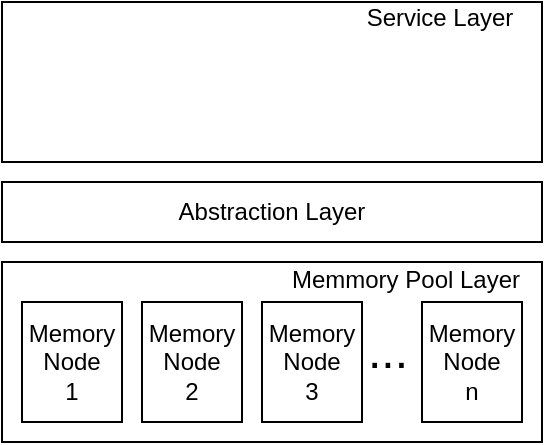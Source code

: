 <mxfile version="23.1.6" type="github">
  <diagram name="第 1 页" id="QZUPrX_TWS5uGRgK0gak">
    <mxGraphModel dx="819" dy="426" grid="1" gridSize="10" guides="1" tooltips="1" connect="1" arrows="1" fold="1" page="1" pageScale="1" pageWidth="827" pageHeight="1169" math="0" shadow="0">
      <root>
        <mxCell id="0" />
        <mxCell id="1" parent="0" />
        <mxCell id="5PQLWXWCwuNH8t1XqFt1-2" value="" style="rounded=0;whiteSpace=wrap;html=1;" vertex="1" parent="1">
          <mxGeometry x="240" y="830" width="270" height="90" as="geometry" />
        </mxCell>
        <mxCell id="5PQLWXWCwuNH8t1XqFt1-3" value="Memory&lt;br&gt;Node&lt;br&gt;1" style="rounded=0;whiteSpace=wrap;html=1;" vertex="1" parent="1">
          <mxGeometry x="250" y="850" width="50" height="60" as="geometry" />
        </mxCell>
        <mxCell id="5PQLWXWCwuNH8t1XqFt1-4" value="Memory&lt;br style=&quot;border-color: var(--border-color);&quot;&gt;Node&lt;br style=&quot;border-color: var(--border-color);&quot;&gt;2" style="rounded=0;whiteSpace=wrap;html=1;" vertex="1" parent="1">
          <mxGeometry x="310" y="850" width="50" height="60" as="geometry" />
        </mxCell>
        <mxCell id="5PQLWXWCwuNH8t1XqFt1-6" value="Memory&lt;br&gt;Node&lt;br&gt;3" style="rounded=0;whiteSpace=wrap;html=1;" vertex="1" parent="1">
          <mxGeometry x="370" y="850" width="50" height="60" as="geometry" />
        </mxCell>
        <mxCell id="5PQLWXWCwuNH8t1XqFt1-7" value="Memory&lt;br&gt;Node&lt;br&gt;n" style="rounded=0;whiteSpace=wrap;html=1;" vertex="1" parent="1">
          <mxGeometry x="450" y="850" width="50" height="60" as="geometry" />
        </mxCell>
        <mxCell id="5PQLWXWCwuNH8t1XqFt1-8" value="Memmory Pool Layer" style="text;html=1;align=center;verticalAlign=middle;whiteSpace=wrap;rounded=0;" vertex="1" parent="1">
          <mxGeometry x="382" y="834" width="120" height="10" as="geometry" />
        </mxCell>
        <mxCell id="5PQLWXWCwuNH8t1XqFt1-9" value="&lt;span style=&quot;font-size: 24px;&quot;&gt;...&lt;/span&gt;" style="text;html=1;align=center;verticalAlign=middle;whiteSpace=wrap;rounded=0;" vertex="1" parent="1">
          <mxGeometry x="416" y="860" width="34" height="30" as="geometry" />
        </mxCell>
        <mxCell id="5PQLWXWCwuNH8t1XqFt1-10" value="Abstraction Layer" style="rounded=0;whiteSpace=wrap;html=1;" vertex="1" parent="1">
          <mxGeometry x="240" y="790" width="270" height="30" as="geometry" />
        </mxCell>
        <mxCell id="5PQLWXWCwuNH8t1XqFt1-11" value="" style="rounded=0;whiteSpace=wrap;html=1;" vertex="1" parent="1">
          <mxGeometry x="240" y="700" width="270" height="80" as="geometry" />
        </mxCell>
        <mxCell id="5PQLWXWCwuNH8t1XqFt1-12" value="Service Layer" style="text;html=1;align=center;verticalAlign=middle;whiteSpace=wrap;rounded=0;" vertex="1" parent="1">
          <mxGeometry x="418" y="703" width="82" height="10" as="geometry" />
        </mxCell>
      </root>
    </mxGraphModel>
  </diagram>
</mxfile>
